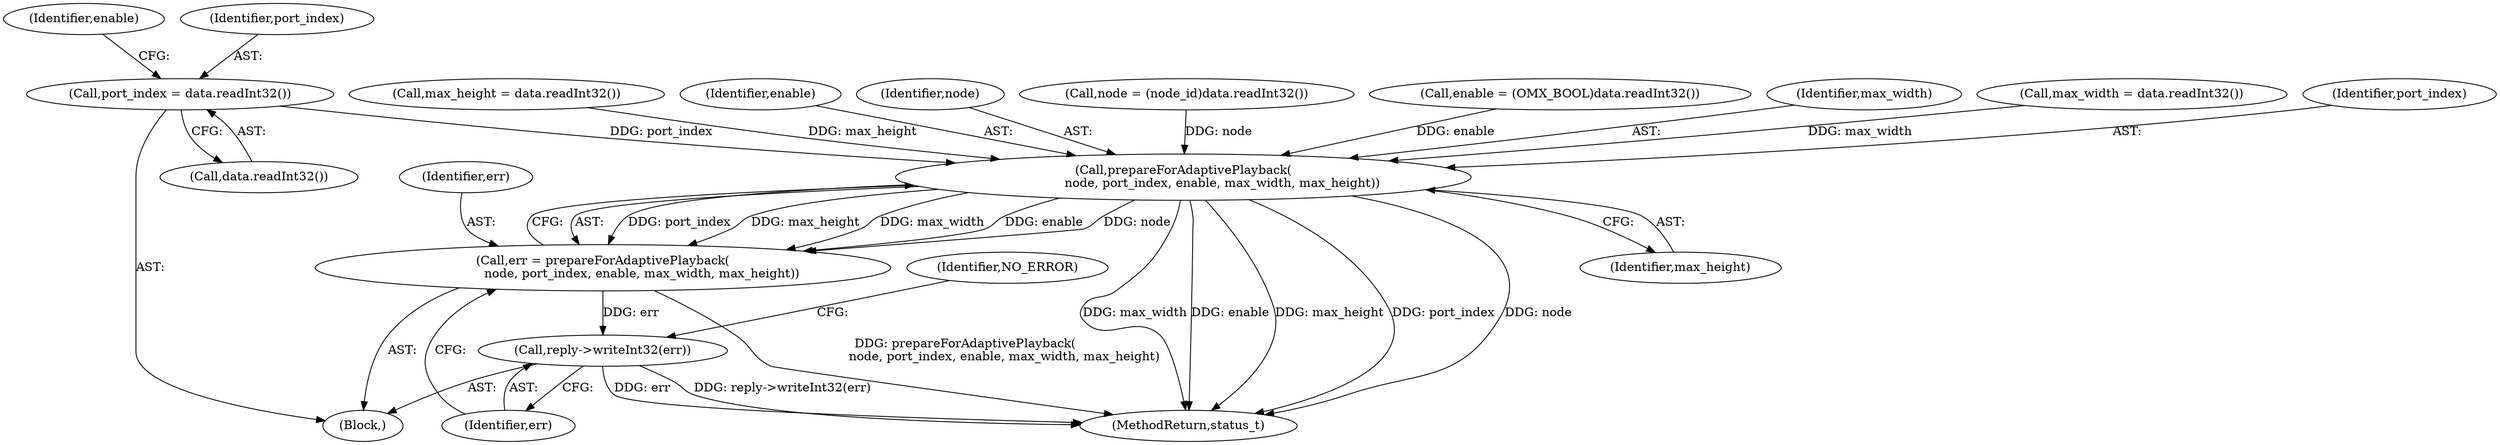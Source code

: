 digraph "0_Android_0bb5ced60304da7f61478ffd359e7ba65d72f181@API" {
"1001001" [label="(Call,port_index = data.readInt32())"];
"1001021" [label="(Call,prepareForAdaptivePlayback(\n                    node, port_index, enable, max_width, max_height))"];
"1001019" [label="(Call,err = prepareForAdaptivePlayback(\n                    node, port_index, enable, max_width, max_height))"];
"1001027" [label="(Call,reply->writeInt32(err))"];
"1000989" [label="(Block,)"];
"1001028" [label="(Identifier,err)"];
"1001006" [label="(Identifier,enable)"];
"1001003" [label="(Call,data.readInt32())"];
"1001021" [label="(Call,prepareForAdaptivePlayback(\n                    node, port_index, enable, max_width, max_height))"];
"1001020" [label="(Identifier,err)"];
"1001022" [label="(Identifier,node)"];
"1000995" [label="(Call,node = (node_id)data.readInt32())"];
"1001005" [label="(Call,enable = (OMX_BOOL)data.readInt32())"];
"1001025" [label="(Identifier,max_width)"];
"1001011" [label="(Call,max_width = data.readInt32())"];
"1001001" [label="(Call,port_index = data.readInt32())"];
"1001023" [label="(Identifier,port_index)"];
"1001026" [label="(Identifier,max_height)"];
"1001015" [label="(Call,max_height = data.readInt32())"];
"1001019" [label="(Call,err = prepareForAdaptivePlayback(\n                    node, port_index, enable, max_width, max_height))"];
"1001030" [label="(Identifier,NO_ERROR)"];
"1001002" [label="(Identifier,port_index)"];
"1001027" [label="(Call,reply->writeInt32(err))"];
"1001353" [label="(MethodReturn,status_t)"];
"1001024" [label="(Identifier,enable)"];
"1001001" -> "1000989"  [label="AST: "];
"1001001" -> "1001003"  [label="CFG: "];
"1001002" -> "1001001"  [label="AST: "];
"1001003" -> "1001001"  [label="AST: "];
"1001006" -> "1001001"  [label="CFG: "];
"1001001" -> "1001021"  [label="DDG: port_index"];
"1001021" -> "1001019"  [label="AST: "];
"1001021" -> "1001026"  [label="CFG: "];
"1001022" -> "1001021"  [label="AST: "];
"1001023" -> "1001021"  [label="AST: "];
"1001024" -> "1001021"  [label="AST: "];
"1001025" -> "1001021"  [label="AST: "];
"1001026" -> "1001021"  [label="AST: "];
"1001019" -> "1001021"  [label="CFG: "];
"1001021" -> "1001353"  [label="DDG: enable"];
"1001021" -> "1001353"  [label="DDG: max_height"];
"1001021" -> "1001353"  [label="DDG: port_index"];
"1001021" -> "1001353"  [label="DDG: node"];
"1001021" -> "1001353"  [label="DDG: max_width"];
"1001021" -> "1001019"  [label="DDG: port_index"];
"1001021" -> "1001019"  [label="DDG: max_height"];
"1001021" -> "1001019"  [label="DDG: max_width"];
"1001021" -> "1001019"  [label="DDG: enable"];
"1001021" -> "1001019"  [label="DDG: node"];
"1000995" -> "1001021"  [label="DDG: node"];
"1001005" -> "1001021"  [label="DDG: enable"];
"1001011" -> "1001021"  [label="DDG: max_width"];
"1001015" -> "1001021"  [label="DDG: max_height"];
"1001019" -> "1000989"  [label="AST: "];
"1001020" -> "1001019"  [label="AST: "];
"1001028" -> "1001019"  [label="CFG: "];
"1001019" -> "1001353"  [label="DDG: prepareForAdaptivePlayback(\n                    node, port_index, enable, max_width, max_height)"];
"1001019" -> "1001027"  [label="DDG: err"];
"1001027" -> "1000989"  [label="AST: "];
"1001027" -> "1001028"  [label="CFG: "];
"1001028" -> "1001027"  [label="AST: "];
"1001030" -> "1001027"  [label="CFG: "];
"1001027" -> "1001353"  [label="DDG: reply->writeInt32(err)"];
"1001027" -> "1001353"  [label="DDG: err"];
}
